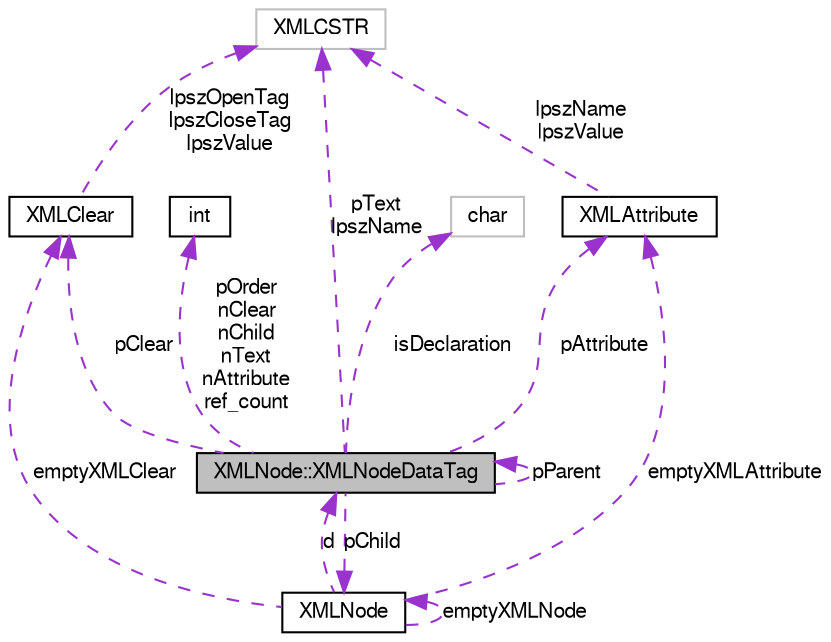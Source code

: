 digraph G
{
  bgcolor="transparent";
  edge [fontname="FreeSans",fontsize="10",labelfontname="FreeSans",labelfontsize="10"];
  node [fontname="FreeSans",fontsize="10",shape=record];
  Node1 [label="XMLNode::XMLNodeDataTag",height=0.2,width=0.4,color="black", fillcolor="grey75", style="filled" fontcolor="black"];
  Node1 -> Node1 [dir=back,color="darkorchid3",fontsize="10",style="dashed",label="pParent",fontname="FreeSans"];
  Node2 -> Node1 [dir=back,color="darkorchid3",fontsize="10",style="dashed",label="pText\nlpszName",fontname="FreeSans"];
  Node2 [label="XMLCSTR",height=0.2,width=0.4,color="grey75"];
  Node3 -> Node1 [dir=back,color="darkorchid3",fontsize="10",style="dashed",label="pChild",fontname="FreeSans"];
  Node3 [label="XMLNode",height=0.2,width=0.4,color="black",URL="$structXMLNode.html",tooltip="Main Class representing a XML node."];
  Node1 -> Node3 [dir=back,color="darkorchid3",fontsize="10",style="dashed",label="d",fontname="FreeSans"];
  Node3 -> Node3 [dir=back,color="darkorchid3",fontsize="10",style="dashed",label="emptyXMLNode",fontname="FreeSans"];
  Node4 -> Node3 [dir=back,color="darkorchid3",fontsize="10",style="dashed",label="emptyXMLAttribute",fontname="FreeSans"];
  Node4 [label="XMLAttribute",height=0.2,width=0.4,color="black",URL="$structXMLAttribute.html",tooltip="Structure for XML attribute."];
  Node2 -> Node4 [dir=back,color="darkorchid3",fontsize="10",style="dashed",label="lpszName\nlpszValue",fontname="FreeSans"];
  Node5 -> Node3 [dir=back,color="darkorchid3",fontsize="10",style="dashed",label="emptyXMLClear",fontname="FreeSans"];
  Node5 [label="XMLClear",height=0.2,width=0.4,color="black",URL="$structXMLClear.html",tooltip="Structure for XML clear (unformatted) node (usually comments)."];
  Node2 -> Node5 [dir=back,color="darkorchid3",fontsize="10",style="dashed",label="lpszOpenTag\nlpszCloseTag\nlpszValue",fontname="FreeSans"];
  Node4 -> Node1 [dir=back,color="darkorchid3",fontsize="10",style="dashed",label="pAttribute",fontname="FreeSans"];
  Node5 -> Node1 [dir=back,color="darkorchid3",fontsize="10",style="dashed",label="pClear",fontname="FreeSans"];
  Node6 -> Node1 [dir=back,color="darkorchid3",fontsize="10",style="dashed",label="isDeclaration",fontname="FreeSans"];
  Node6 [label="char",height=0.2,width=0.4,color="grey75"];
  Node7 -> Node1 [dir=back,color="darkorchid3",fontsize="10",style="dashed",label="pOrder\nnClear\nnChild\nnText\nnAttribute\nref_count",fontname="FreeSans"];
  Node7 [label="int",height=0.2,width=0.4,color="black",URL="$classint.html"];
}
